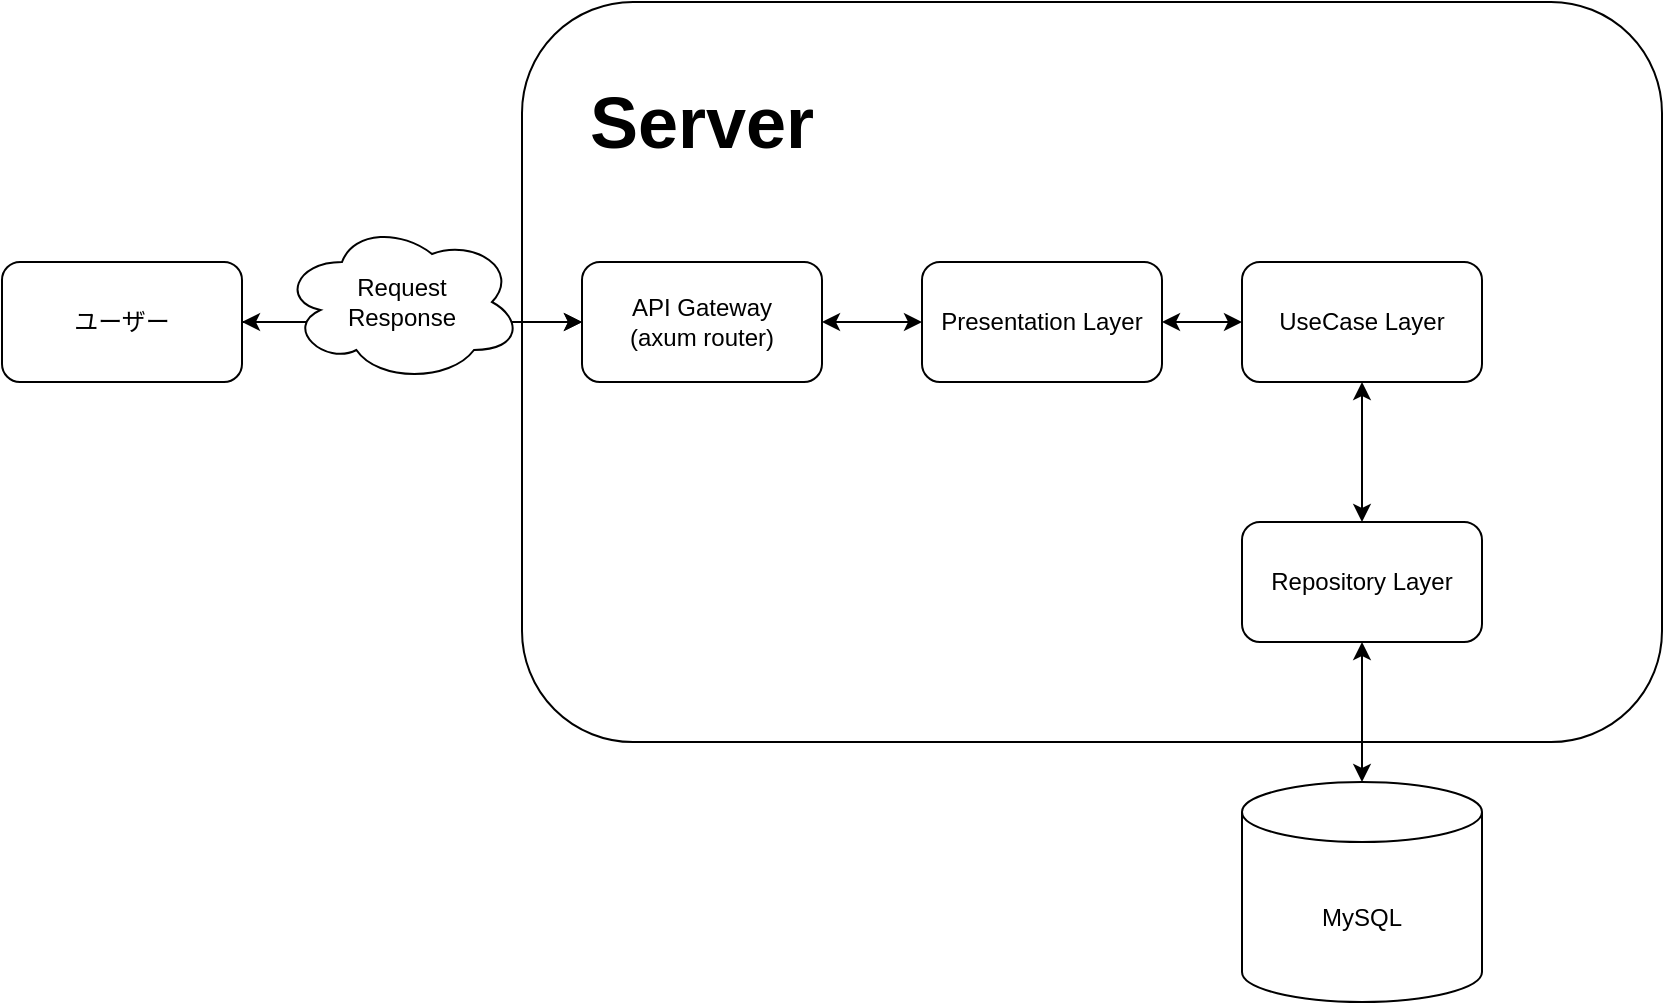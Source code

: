 <mxfile version="21.0.2" type="github">
  <diagram id="yPxyJZ8AM_hMuL3Unpa9" name="complex gitflow">
    <mxGraphModel dx="1434" dy="821" grid="1" gridSize="10" guides="1" tooltips="1" connect="1" arrows="1" fold="1" page="1" pageScale="1" pageWidth="1100" pageHeight="850" math="0" shadow="0">
      <root>
        <mxCell id="0" />
        <mxCell id="1" parent="0" />
        <mxCell id="R2AFOgsOH58qEWYiV5Nb-5" value="" style="rounded=1;whiteSpace=wrap;html=1;" vertex="1" parent="1">
          <mxGeometry x="300" y="240" width="570" height="370" as="geometry" />
        </mxCell>
        <mxCell id="R2AFOgsOH58qEWYiV5Nb-3" value="" style="edgeStyle=orthogonalEdgeStyle;rounded=0;orthogonalLoop=1;jettySize=auto;html=1;" edge="1" parent="1" source="R2AFOgsOH58qEWYiV5Nb-1" target="R2AFOgsOH58qEWYiV5Nb-2">
          <mxGeometry relative="1" as="geometry" />
        </mxCell>
        <mxCell id="R2AFOgsOH58qEWYiV5Nb-1" value="ユーザー" style="rounded=1;whiteSpace=wrap;html=1;" vertex="1" parent="1">
          <mxGeometry x="40" y="370" width="120" height="60" as="geometry" />
        </mxCell>
        <mxCell id="R2AFOgsOH58qEWYiV5Nb-2" value="&lt;div&gt;API Gateway&lt;/div&gt;&lt;div&gt;(axum router)&lt;br&gt;&lt;/div&gt;" style="rounded=1;whiteSpace=wrap;html=1;" vertex="1" parent="1">
          <mxGeometry x="330" y="370" width="120" height="60" as="geometry" />
        </mxCell>
        <mxCell id="R2AFOgsOH58qEWYiV5Nb-4" value="" style="endArrow=classic;startArrow=classic;html=1;rounded=0;" edge="1" parent="1" source="R2AFOgsOH58qEWYiV5Nb-2" target="R2AFOgsOH58qEWYiV5Nb-1">
          <mxGeometry width="50" height="50" relative="1" as="geometry">
            <mxPoint x="520" y="450" as="sourcePoint" />
            <mxPoint x="570" y="400" as="targetPoint" />
          </mxGeometry>
        </mxCell>
        <mxCell id="R2AFOgsOH58qEWYiV5Nb-6" value="&lt;div&gt;Request&lt;/div&gt;&lt;div&gt;Response&lt;/div&gt;" style="ellipse;shape=cloud;whiteSpace=wrap;html=1;" vertex="1" parent="1">
          <mxGeometry x="180" y="350" width="120" height="80" as="geometry" />
        </mxCell>
        <mxCell id="R2AFOgsOH58qEWYiV5Nb-11" value="Presentation Layer" style="rounded=1;whiteSpace=wrap;html=1;" vertex="1" parent="1">
          <mxGeometry x="500" y="370" width="120" height="60" as="geometry" />
        </mxCell>
        <mxCell id="R2AFOgsOH58qEWYiV5Nb-12" value="MySQL" style="shape=cylinder3;whiteSpace=wrap;html=1;boundedLbl=1;backgroundOutline=1;size=15;" vertex="1" parent="1">
          <mxGeometry x="660" y="630" width="120" height="110" as="geometry" />
        </mxCell>
        <mxCell id="R2AFOgsOH58qEWYiV5Nb-13" value="Repository Layer" style="rounded=1;whiteSpace=wrap;html=1;" vertex="1" parent="1">
          <mxGeometry x="660" y="500" width="120" height="60" as="geometry" />
        </mxCell>
        <mxCell id="R2AFOgsOH58qEWYiV5Nb-17" value="" style="endArrow=classic;startArrow=classic;html=1;rounded=0;exitX=0.5;exitY=0;exitDx=0;exitDy=0;exitPerimeter=0;entryX=0.5;entryY=1;entryDx=0;entryDy=0;" edge="1" parent="1" source="R2AFOgsOH58qEWYiV5Nb-12" target="R2AFOgsOH58qEWYiV5Nb-13">
          <mxGeometry width="50" height="50" relative="1" as="geometry">
            <mxPoint x="520" y="450" as="sourcePoint" />
            <mxPoint x="570" y="400" as="targetPoint" />
          </mxGeometry>
        </mxCell>
        <mxCell id="R2AFOgsOH58qEWYiV5Nb-18" value="" style="endArrow=classic;startArrow=classic;html=1;rounded=0;exitX=0.5;exitY=0;exitDx=0;exitDy=0;entryX=0.5;entryY=1;entryDx=0;entryDy=0;" edge="1" parent="1" source="R2AFOgsOH58qEWYiV5Nb-13" target="R2AFOgsOH58qEWYiV5Nb-22">
          <mxGeometry width="50" height="50" relative="1" as="geometry">
            <mxPoint x="520" y="450" as="sourcePoint" />
            <mxPoint x="550" y="440" as="targetPoint" />
            <Array as="points" />
          </mxGeometry>
        </mxCell>
        <mxCell id="R2AFOgsOH58qEWYiV5Nb-21" value="" style="endArrow=classic;startArrow=classic;html=1;rounded=0;entryX=0;entryY=0.5;entryDx=0;entryDy=0;" edge="1" parent="1" source="R2AFOgsOH58qEWYiV5Nb-2" target="R2AFOgsOH58qEWYiV5Nb-11">
          <mxGeometry width="50" height="50" relative="1" as="geometry">
            <mxPoint x="520" y="450" as="sourcePoint" />
            <mxPoint x="570" y="400" as="targetPoint" />
          </mxGeometry>
        </mxCell>
        <mxCell id="R2AFOgsOH58qEWYiV5Nb-22" value="UseCase Layer" style="rounded=1;whiteSpace=wrap;html=1;" vertex="1" parent="1">
          <mxGeometry x="660" y="370" width="120" height="60" as="geometry" />
        </mxCell>
        <mxCell id="R2AFOgsOH58qEWYiV5Nb-23" value="" style="endArrow=classic;startArrow=classic;html=1;rounded=0;entryX=0;entryY=0.5;entryDx=0;entryDy=0;exitX=1;exitY=0.5;exitDx=0;exitDy=0;" edge="1" parent="1" source="R2AFOgsOH58qEWYiV5Nb-11" target="R2AFOgsOH58qEWYiV5Nb-22">
          <mxGeometry width="50" height="50" relative="1" as="geometry">
            <mxPoint x="460" y="410" as="sourcePoint" />
            <mxPoint x="500" y="410" as="targetPoint" />
          </mxGeometry>
        </mxCell>
        <mxCell id="R2AFOgsOH58qEWYiV5Nb-25" value="&lt;b&gt;&lt;font style=&quot;font-size: 36px;&quot;&gt;Server&lt;/font&gt;&lt;/b&gt;" style="text;html=1;strokeColor=none;fillColor=none;align=center;verticalAlign=middle;whiteSpace=wrap;rounded=0;" vertex="1" parent="1">
          <mxGeometry x="340" y="270" width="100" height="60" as="geometry" />
        </mxCell>
      </root>
    </mxGraphModel>
  </diagram>
</mxfile>
